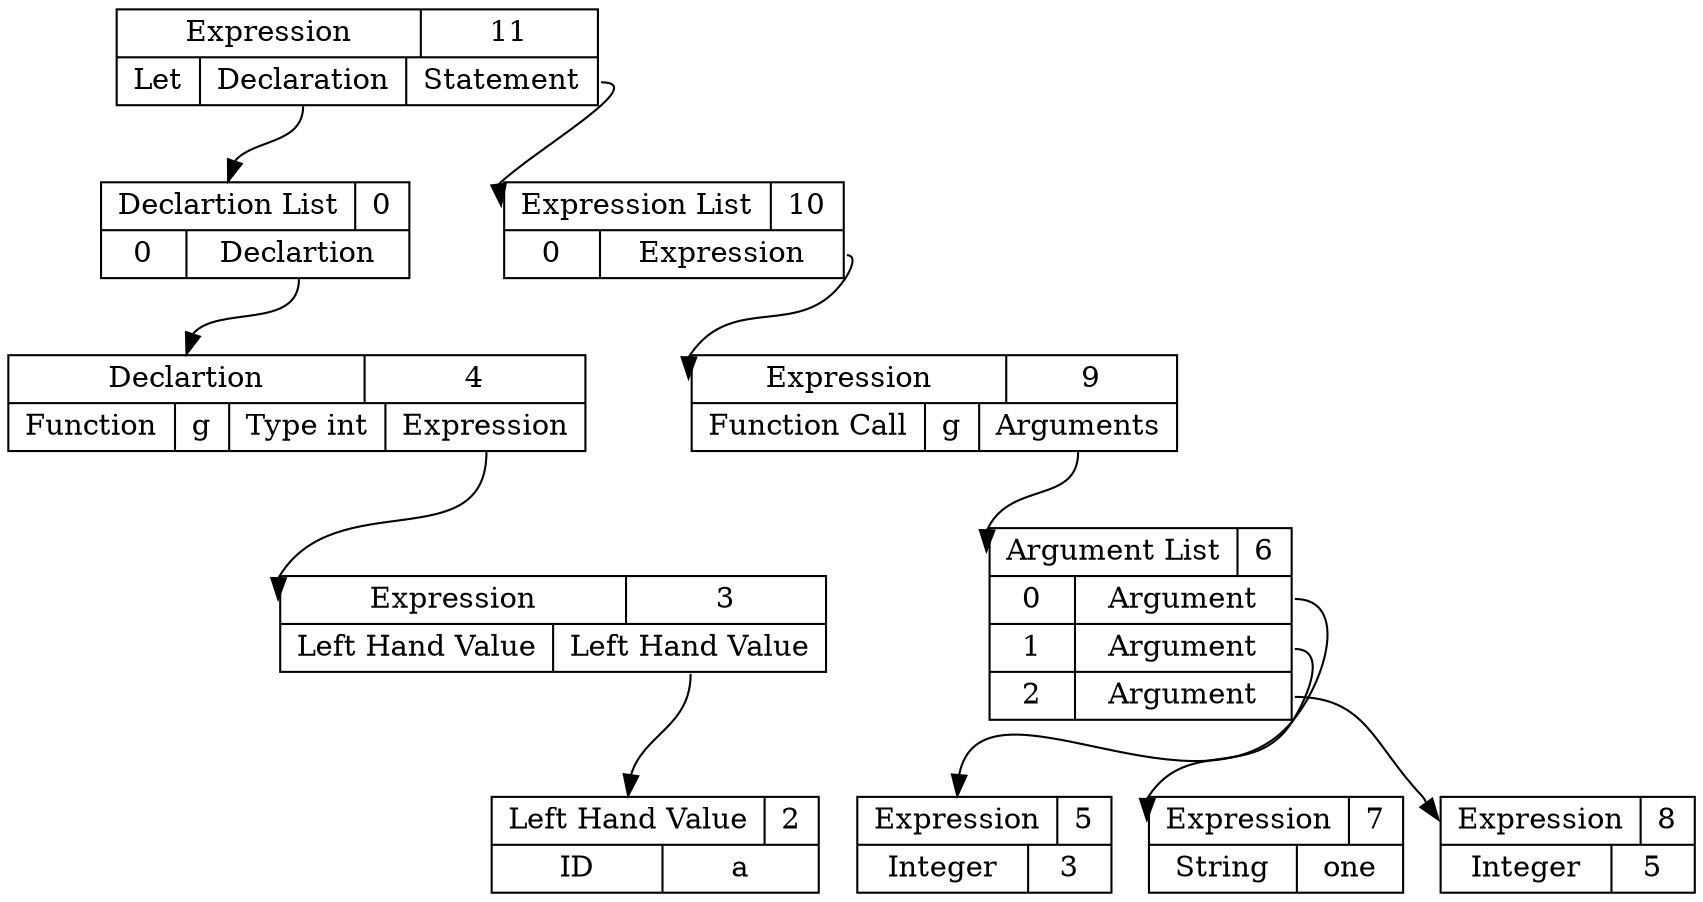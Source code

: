 digraph ast {
11 [shape=record, label="{ { <ptr> Expression | 11 } |{ Let | <dec> Declaration | <stmt> Statement } } "];
4 [shape=record, label="{ { <ptr> Declartion | 4 } | {Function | g | Type int | <exp> Expression } }"];
3 [shape=record, label="{ { <ptr> Expression | 3 } |{ Left Hand Value | <lval> Left Hand Value} }"];
2 [shape=record, label="{ { <ptr> Left Hand Value | 2 } | { ID | a } } "];
3:lval -> 2:ptr
4:exp -> 3:ptr;
0:pos0 -> 4:ptr;
0 [shape=record, label="{ { <ptr> Declartion List | 0 } | { 0 | <pos0> Declartion } }"];
11:dec -> 0:ptr
9 [shape=record, label="{ { <ptr> Expression | 9 } |{ Function Call | g | <argpos> Arguments} }"];
5 [shape=record, label="{ { <ptr> Expression | 5 } |{ Integer | 3 } }"];
6:pos0 -> 5:ptr;
7 [shape=record, label="{ { <ptr> Expression | 7 } |{ String | one } }"];
6:pos1 -> 7:ptr;
8 [shape=record, label="{ { <ptr> Expression | 8 } |{ Integer | 5 } }"];
6:pos2 -> 8:ptr;
6 [shape=record, label="{ { <ptr> Argument List | 6 } | { 0 | <pos0> Argument }| { 1 | <pos1> Argument }| { 2 | <pos2> Argument } }"];
9:argpos -> 6:ptr
10:pos0 -> 9:ptr;
10 [shape=record, label="{ { <ptr> Expression List | 10 } | { 0 | <pos0> Expression } }"];
11:stmt -> 10:ptr
}
